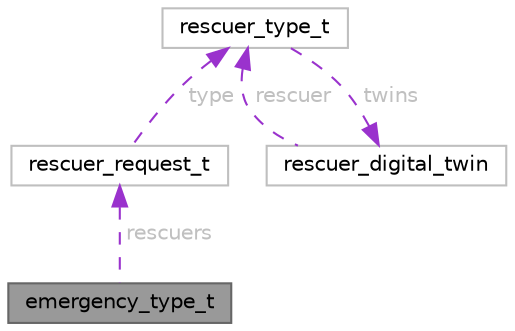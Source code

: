 digraph "emergency_type_t"
{
 // LATEX_PDF_SIZE
  bgcolor="transparent";
  edge [fontname=Helvetica,fontsize=10,labelfontname=Helvetica,labelfontsize=10];
  node [fontname=Helvetica,fontsize=10,shape=box,height=0.2,width=0.4];
  Node1 [id="Node000001",label="emergency_type_t",height=0.2,width=0.4,color="gray40", fillcolor="grey60", style="filled", fontcolor="black",tooltip=" "];
  Node2 -> Node1 [id="edge1_Node000001_Node000002",dir="back",color="darkorchid3",style="dashed",tooltip=" ",label=" rescuers",fontcolor="grey" ];
  Node2 [id="Node000002",label="rescuer_request_t",height=0.2,width=0.4,color="grey75", fillcolor="white", style="filled",URL="$structrescuer__request__t.html",tooltip=" "];
  Node3 -> Node2 [id="edge2_Node000002_Node000003",dir="back",color="darkorchid3",style="dashed",tooltip=" ",label=" type",fontcolor="grey" ];
  Node3 [id="Node000003",label="rescuer_type_t",height=0.2,width=0.4,color="grey75", fillcolor="white", style="filled",URL="$structrescuer__type__t.html",tooltip=" "];
  Node4 -> Node3 [id="edge3_Node000003_Node000004",dir="back",color="darkorchid3",style="dashed",tooltip=" ",label=" twins",fontcolor="grey" ];
  Node4 [id="Node000004",label="rescuer_digital_twin",height=0.2,width=0.4,color="grey75", fillcolor="white", style="filled",URL="$structrescuer__digital__twin.html",tooltip=" "];
  Node3 -> Node4 [id="edge4_Node000004_Node000003",dir="back",color="darkorchid3",style="dashed",tooltip=" ",label=" rescuer",fontcolor="grey" ];
}
